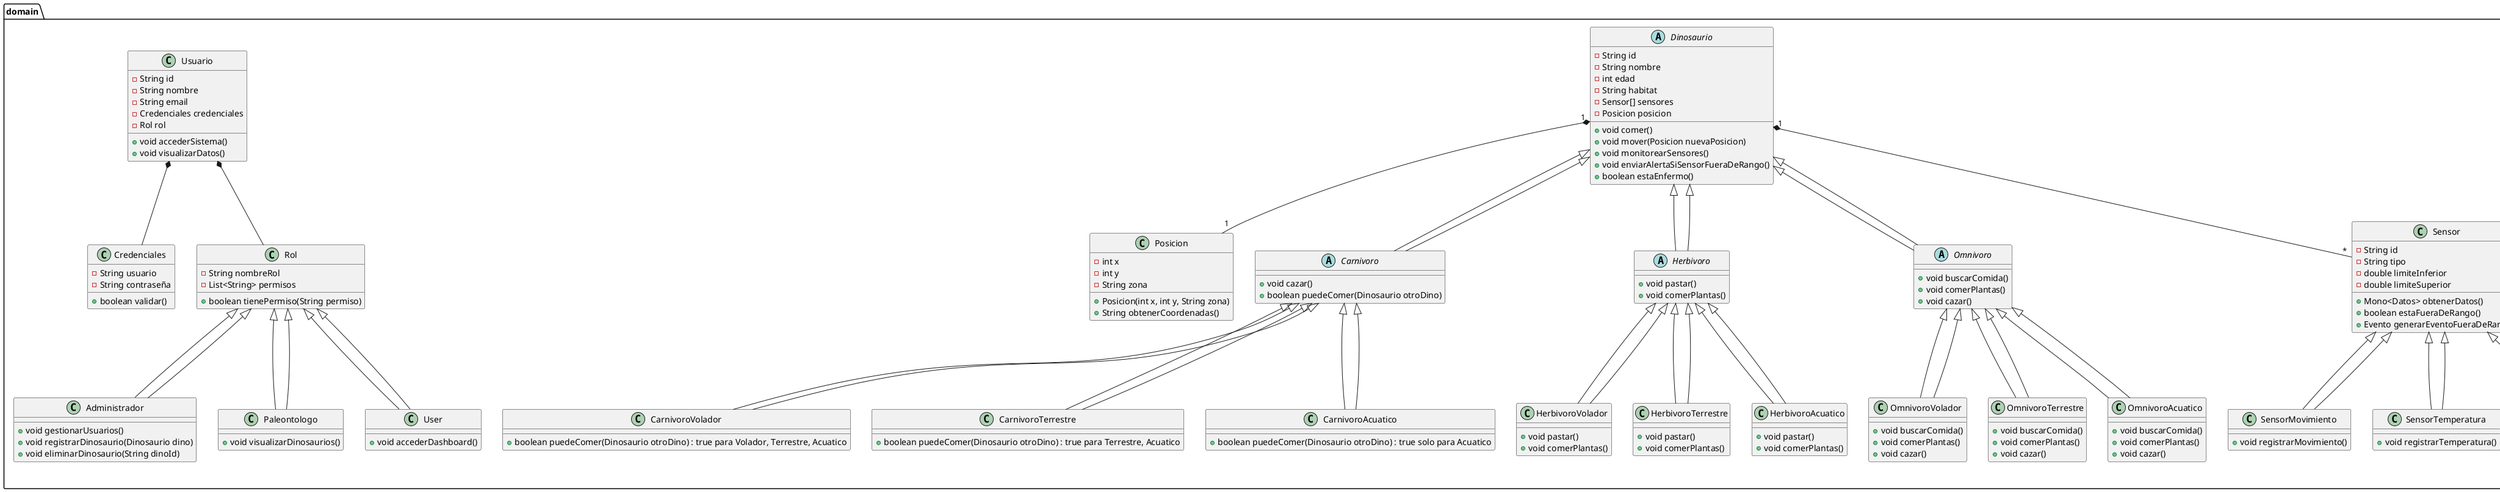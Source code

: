 @startuml
package domain {
    ' Clase base para todos los dinosaurios
    abstract class Dinosaurio {
            - String id
            - String nombre
            - int edad
            - String habitat
            - Sensor[] sensores
            - Posicion posicion
            + void comer()
            + void mover(Posicion nuevaPosicion)
            + void monitorearSensores()
            + void enviarAlertaSiSensorFueraDeRango()
            + boolean estaEnfermo()
        }

        class Posicion {
                - int x
                - int y
                - String zona
                + Posicion(int x, int y, String zona)
                + String obtenerCoordenadas()
            }

    ' Tipos de alimentación y sus reglas
    abstract class Carnivoro extends Dinosaurio {
        + void cazar()
        + boolean puedeComer(Dinosaurio otroDino)
    }

    abstract class Herbivoro extends Dinosaurio {
        + void pastar()
        + void comerPlantas()
    }

    abstract class Omnivoro extends Dinosaurio {
        + void buscarComida()
        + void comerPlantas()
        + void cazar()
    }

    ' Subtipos de Carnivoro con restricciones de alimentación
    class CarnivoroVolador extends Carnivoro {
        + boolean puedeComer(Dinosaurio otroDino) : true para Volador, Terrestre, Acuatico
    }

    class CarnivoroTerrestre extends Carnivoro {
        + boolean puedeComer(Dinosaurio otroDino) : true para Terrestre, Acuatico
    }

    class CarnivoroAcuatico extends Carnivoro {
        + boolean puedeComer(Dinosaurio otroDino) : true solo para Acuatico
    }

    ' Subtipos de Herbivoro
    class HerbivoroVolador extends Herbivoro {
        + void pastar()
        + void comerPlantas()
    }

    class HerbivoroTerrestre extends Herbivoro {
        + void pastar()
        + void comerPlantas()
    }

    class HerbivoroAcuatico extends Herbivoro {
        + void pastar()
        + void comerPlantas()
    }

    ' Subtipos de Omnivoro
    class OmnivoroVolador extends Omnivoro {
        + void buscarComida()
        + void comerPlantas()
        + void cazar()
    }

    class OmnivoroTerrestre extends Omnivoro {
        + void buscarComida()
        + void comerPlantas()
        + void cazar()
    }

    class OmnivoroAcuatico extends Omnivoro {
        + void buscarComida()
        + void comerPlantas()
        + void cazar()
    }

    ' Relaciones de subclases de Dinosaurio
    Dinosaurio <|-- Carnivoro
    Dinosaurio <|-- Herbivoro
    Dinosaurio <|-- Omnivoro

    Carnivoro <|-- CarnivoroVolador
    Carnivoro <|-- CarnivoroTerrestre
    Carnivoro <|-- CarnivoroAcuatico

    Herbivoro <|-- HerbivoroVolador
    Herbivoro <|-- HerbivoroTerrestre
    Herbivoro <|-- HerbivoroAcuatico

    Omnivoro <|-- OmnivoroVolador
    Omnivoro <|-- OmnivoroTerrestre
    Omnivoro <|-- OmnivoroAcuatico

    Dinosaurio "1" *-- "1" Posicion

    ' Sensores y su relación con los dinosaurios
    class Sensor {
        - String id
        - String tipo
        - double limiteInferior
        - double limiteSuperior
        + Mono<Datos> obtenerDatos()
        + boolean estaFueraDeRango()
        + Evento generarEventoFueraDeRango()
    }

    class SensorMovimiento extends Sensor {
        + void registrarMovimiento()
    }

    class SensorTemperatura extends Sensor {
        + void registrarTemperatura()
    }

    class SensorFrecuenciaCardiaca extends Sensor {
        + void registrarFrecuenciaCardiaca()
    }

    Sensor <|-- SensorMovimiento
    Sensor <|-- SensorTemperatura
    Sensor <|-- SensorFrecuenciaCardiaca

    ' Relación de dinosaurios con sensores
    Dinosaurio "1" *-- "*" Sensor

    ' Clase para datos de sensores
    class Datos {
        - LocalDateTime timestamp
        - Double valor
        + void procesarDatos()
    }

    Sensor "1" *-- "1" Datos : datos actuales

    ' Clase Evento para registrar eventos de sensores fuera de rango
    class Evento {
        - Integer id
        - String sensorTipo
        - String datos
        - OffsetDateTime dateCreated
        - OffsetDateTime lastUpdated
        + void registrarEvento()
    }

    Sensor "1" *-- "*" Evento : eventos generados

    ' Clases adicionales de usuarios, credenciales y roles
    class Usuario {
        - String id
        - String nombre
        - String email
        - Credenciales credenciales
        - Rol rol
        + void accederSistema()
        + void visualizarDatos()
    }

    class Credenciales {
        - String usuario
        - String contraseña
        + boolean validar()
    }

    class Rol {
        - String nombreRol
        - List<String> permisos
        + boolean tienePermiso(String permiso)
    }

    ' Relaciones de usuario, credenciales y roles
    Usuario *-- Credenciales
    Usuario *-- Rol

    ' Roles específicos
    class Administrador extends Rol {
        + void gestionarUsuarios()
        + void registrarDinosaurio(Dinosaurio dino)
        + void eliminarDinosaurio(String dinoId)
    }

    class Paleontologo extends Rol {
        + void visualizarDinosaurios()
    }

    class User extends Rol {
        + void accederDashboard()
    }

    Rol <|-- Administrador
    Rol <|-- Paleontologo
    Rol <|-- User
}
@enduml
